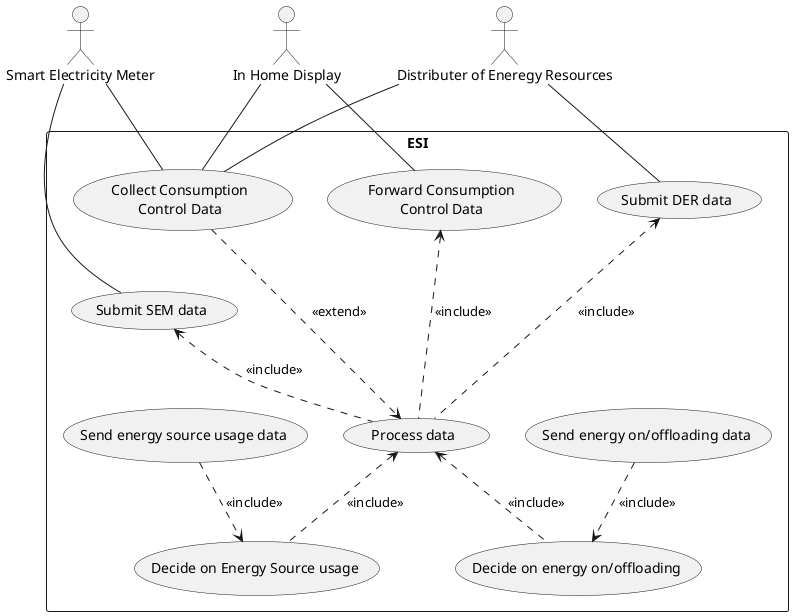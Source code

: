 @startuml
' title Behavioural System Use Case Diagram for Energy Service Interface
:In Home Display: as ho
:Distributer of Eneregy Resources: as der
':Energy Service Interface: as esi
:Smart Electricity Meter: as sem

rectangle ESI {
    usecase "Submit SEM data" as semcd
    usecase "Submit DER data" as dercd
    ' usecase "Collect appliences data" as appcd
    usecase "Collect Consumption\nControl Data" as ccd
    usecase "Forward Consumption\nControl Data" as ccds
    usecase "Process data" as pd
    usecase "Decide on Energy Source usage" as deosu
    usecase "Decide on energy on/offloading" as deo
    usecase "Send energy on/offloading data" as seod
    usecase "Send energy source usage data" as sesud
}

'Actors
' ho -d- appcd
' sem -d- semcd
' sem -d- ccd
' der -d- dercd
' ho -d- ccd
' der -d- ccd
' ho -d- ccds

sem -- semcd
sem -- ccd
der -- dercd
ho -- ccd
der -- ccd
ho -- ccds

ccd ..> pd : <<extend>>
ccds <-.. pd : <<include>>
' appcd <-- pd : <<includes>>
semcd <.. pd : <<include>>
dercd <.. pd : <<include>>


pd <.. deosu : <<include>>
pd <.. deo : <<include>>

seod ..> deo : <<include>>
sesud ..> deosu : <<include>>

' der -l[hidden]- sem
' footer Secure Software Modelling, Group TRR

ccds -l[hidden]- ccd
ccds -l[hidden]- dercd


@enduml